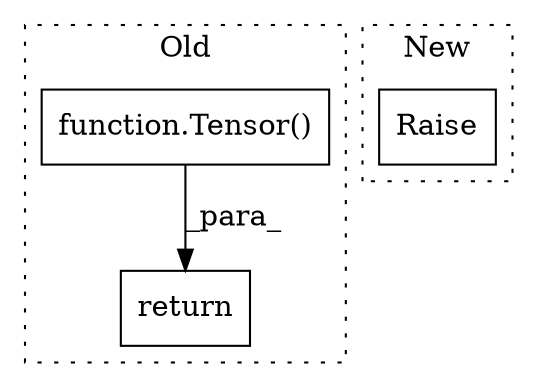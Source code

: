 digraph G {
subgraph cluster0 {
1 [label="function.Tensor()" a="75" s="3017,3059" l="7,1" shape="box"];
3 [label="return" a="93" s="3010" l="7" shape="box"];
label = "Old";
style="dotted";
}
subgraph cluster1 {
2 [label="Raise" a="91" s="31537" l="6" shape="box"];
label = "New";
style="dotted";
}
1 -> 3 [label="_para_"];
}